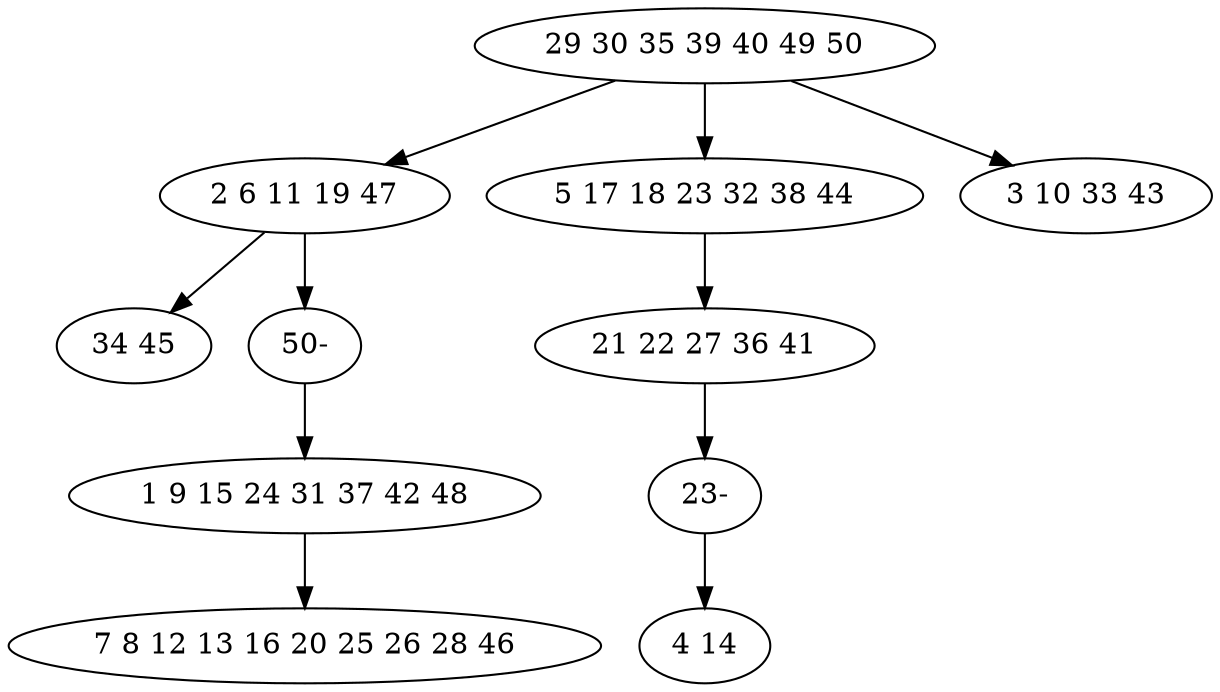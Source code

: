 digraph true_tree {
	"0" -> "1"
	"0" -> "2"
	"2" -> "3"
	"1" -> "4"
	"1" -> "10"
	"3" -> "9"
	"0" -> "7"
	"5" -> "8"
	"9" -> "6"
	"10" -> "5"
	"0" [label="29 30 35 39 40 49 50"];
	"1" [label="2 6 11 19 47"];
	"2" [label="5 17 18 23 32 38 44"];
	"3" [label="21 22 27 36 41"];
	"4" [label="34 45"];
	"5" [label="1 9 15 24 31 37 42 48"];
	"6" [label="4 14"];
	"7" [label="3 10 33 43"];
	"8" [label="7 8 12 13 16 20 25 26 28 46"];
	"9" [label="23-"];
	"10" [label="50-"];
}
